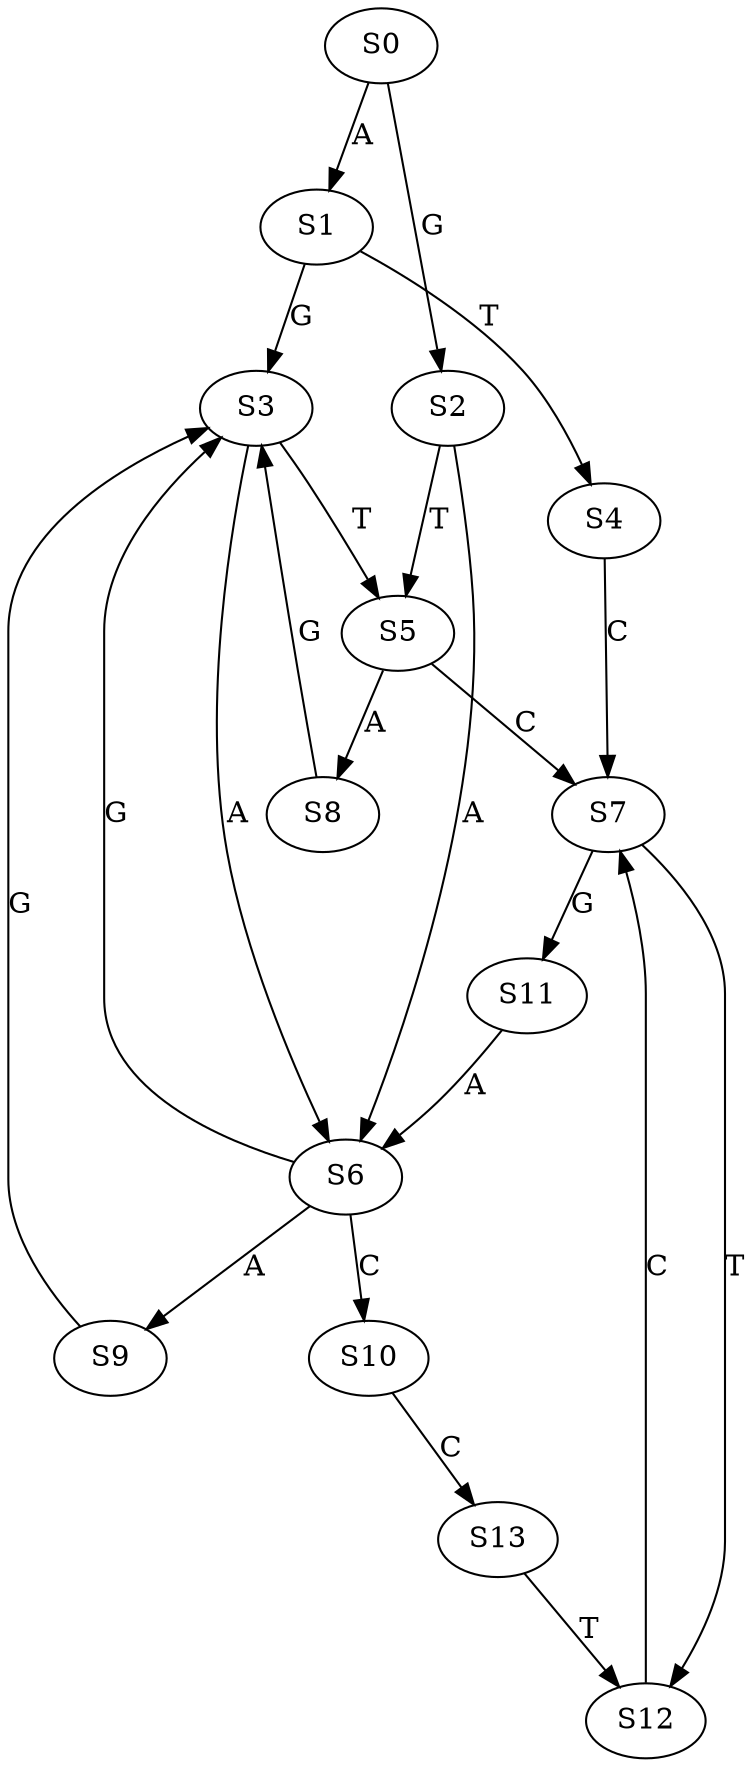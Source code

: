 strict digraph  {
	S0 -> S1 [ label = A ];
	S0 -> S2 [ label = G ];
	S1 -> S3 [ label = G ];
	S1 -> S4 [ label = T ];
	S2 -> S5 [ label = T ];
	S2 -> S6 [ label = A ];
	S3 -> S5 [ label = T ];
	S3 -> S6 [ label = A ];
	S4 -> S7 [ label = C ];
	S5 -> S8 [ label = A ];
	S5 -> S7 [ label = C ];
	S6 -> S9 [ label = A ];
	S6 -> S3 [ label = G ];
	S6 -> S10 [ label = C ];
	S7 -> S11 [ label = G ];
	S7 -> S12 [ label = T ];
	S8 -> S3 [ label = G ];
	S9 -> S3 [ label = G ];
	S10 -> S13 [ label = C ];
	S11 -> S6 [ label = A ];
	S12 -> S7 [ label = C ];
	S13 -> S12 [ label = T ];
}

